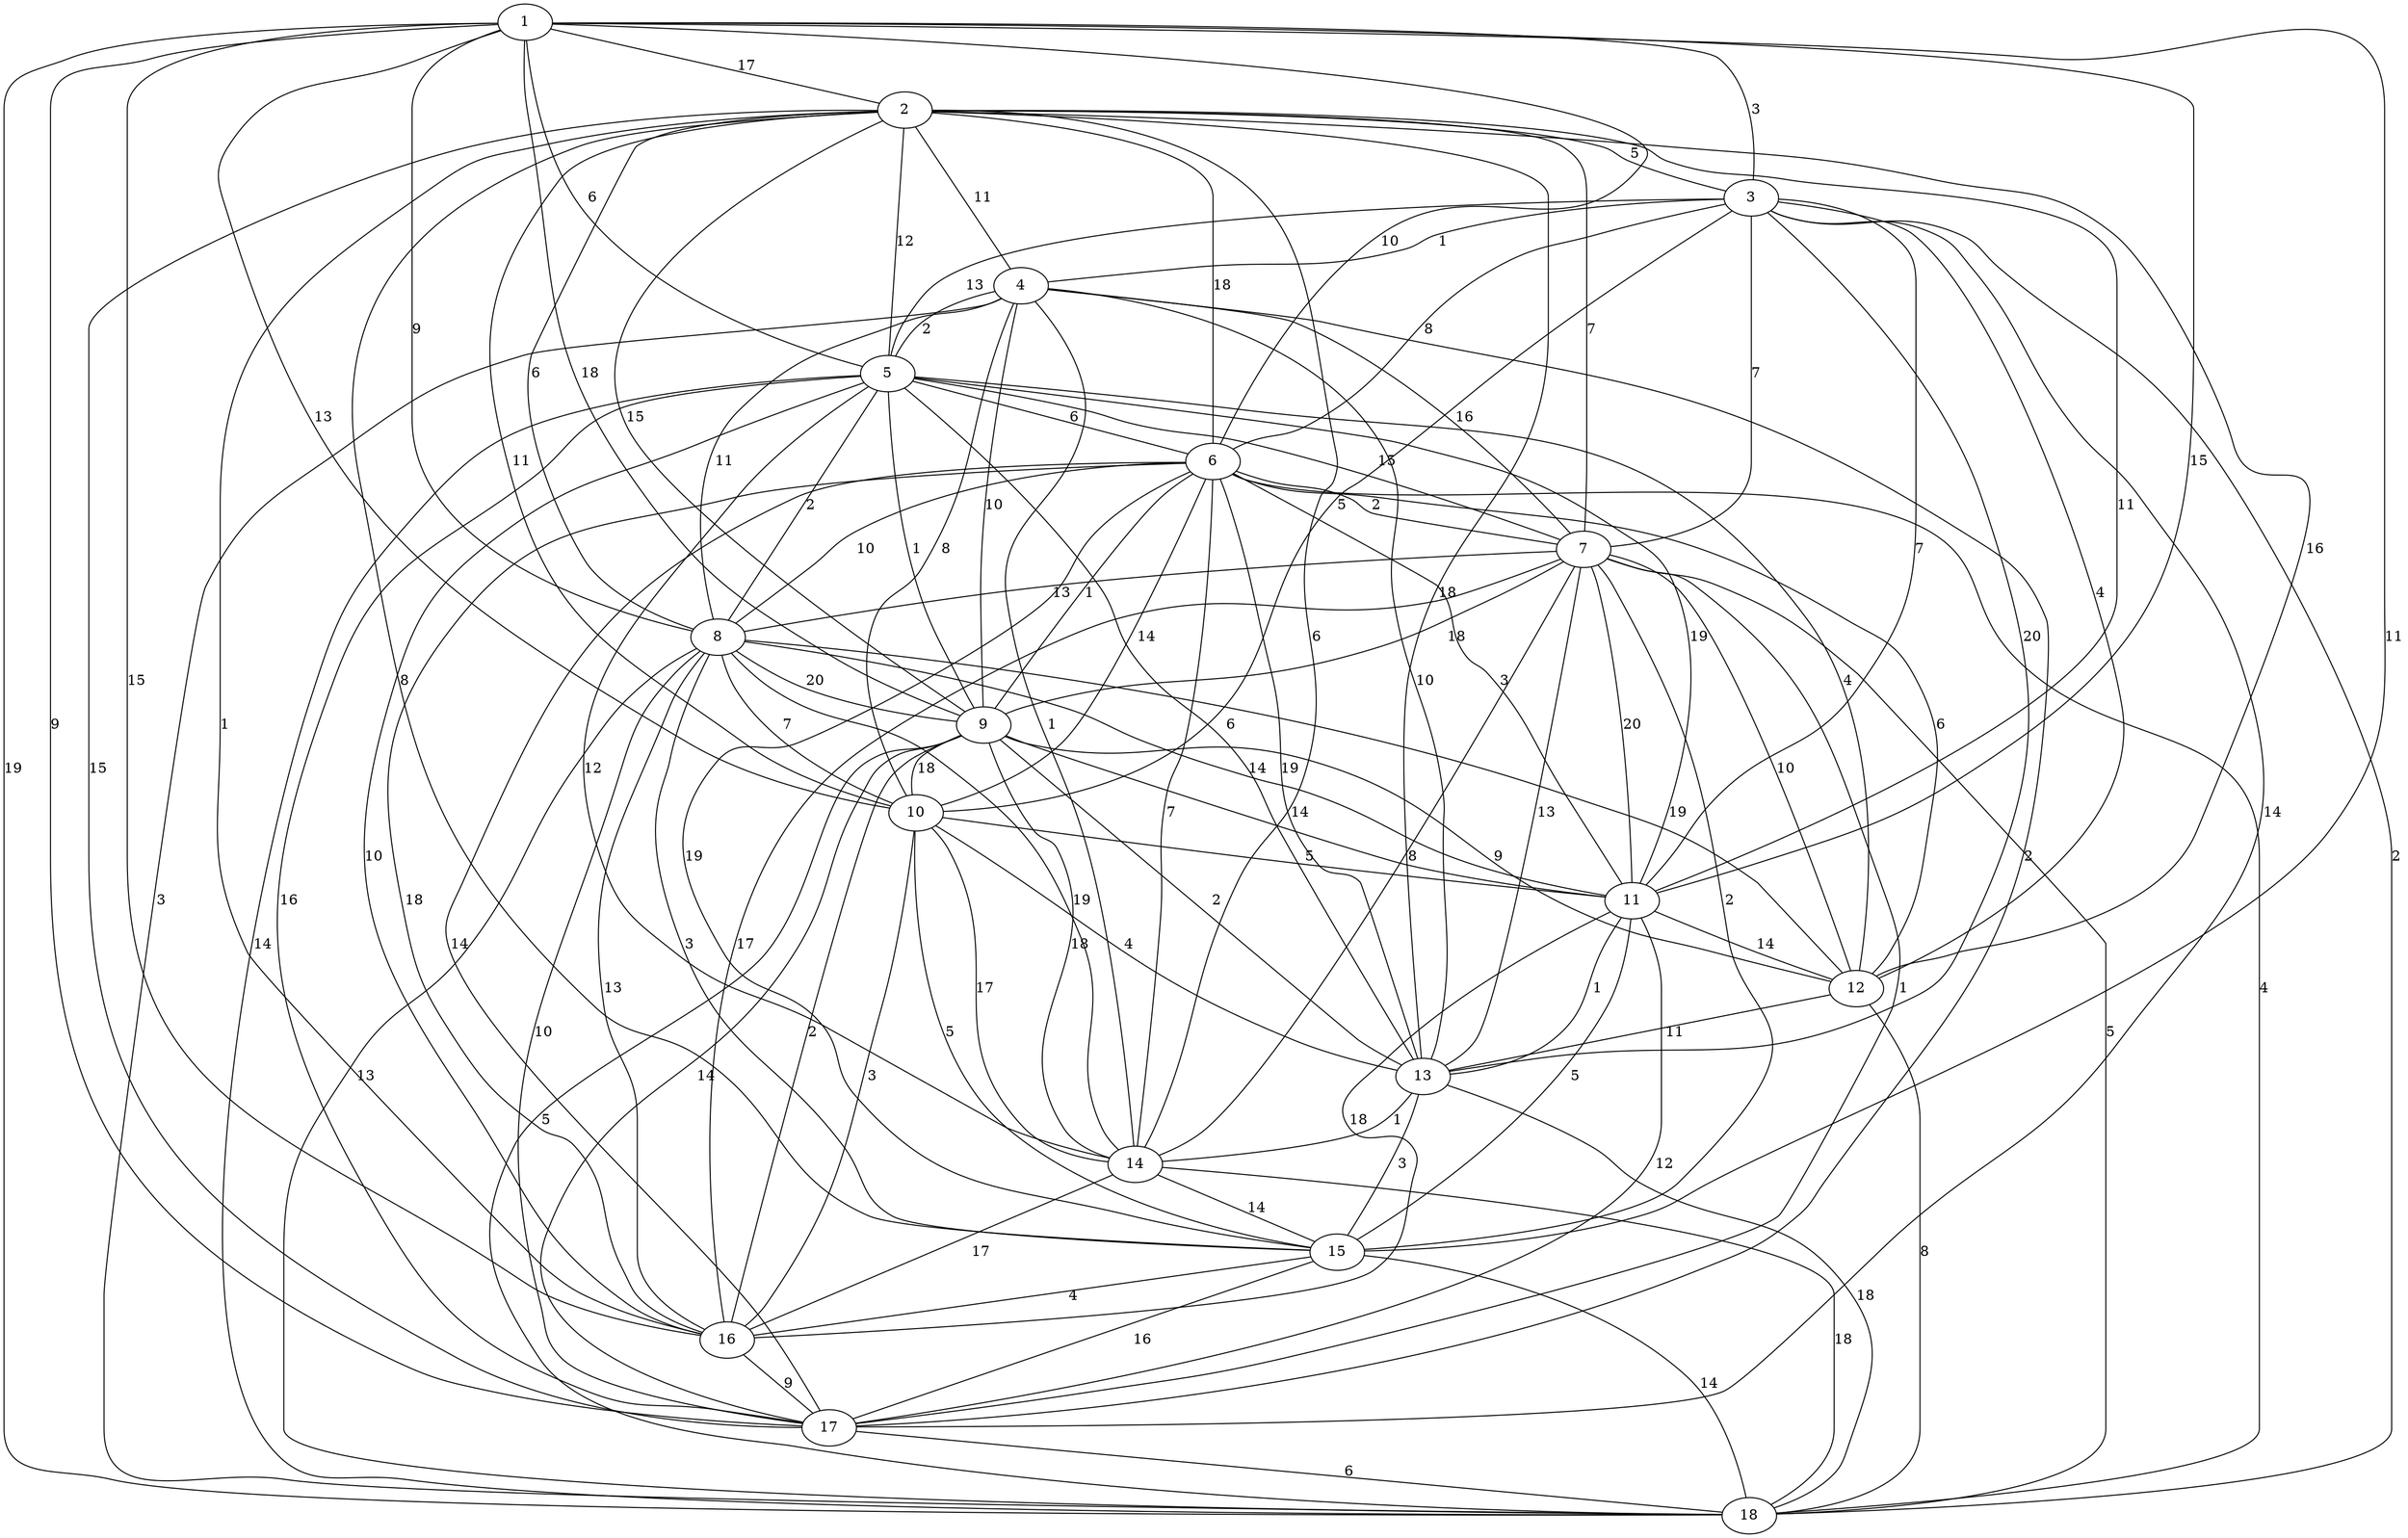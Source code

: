 graph G {
 1 -- 18 [label="19"];
 1 -- 16 [label="15"];
 1 -- 10 [label="13"];
 1 -- 9 [label="18"];
 1 -- 8 [label="9"];
 1 -- 6 [label="10"];
 1 -- 5 [label="6"];
 1 -- 17 [label="9"];
 1 -- 3 [label="3"];
 1 -- 15 [label="11"];
 1 -- 11 [label="15"];
 1 -- 2 [label="17"];
 2 -- 17 [label="15"];
 2 -- 16 [label="1"];
 2 -- 12 [label="16"];
 2 -- 10 [label="11"];
 2 -- 9 [label="15"];
 2 -- 5 [label="12"];
 2 -- 4 [label="11"];
 2 -- 8 [label="6"];
 2 -- 14 [label="6"];
 2 -- 15 [label="8"];
 2 -- 6 [label="18"];
 2 -- 7 [label="7"];
 2 -- 11 [label="11"];
 2 -- 13 [label="18"];
 2 -- 3 [label="5"];
 3 -- 18 [label="2"];
 3 -- 12 [label="4"];
 3 -- 10 [label="5"];
 3 -- 6 [label="8"];
 3 -- 11 [label="7"];
 3 -- 5 [label="13"];
 3 -- 7 [label="7"];
 3 -- 13 [label="20"];
 3 -- 17 [label="14"];
 3 -- 4 [label="1"];
 4 -- 10 [label="8"];
 4 -- 8 [label="11"];
 4 -- 13 [label="10"];
 4 -- 17 [label="2"];
 4 -- 14 [label="1"];
 4 -- 9 [label="10"];
 4 -- 18 [label="3"];
 4 -- 7 [label="16"];
 4 -- 5 [label="2"];
 5 -- 18 [label="14"];
 5 -- 14 [label="12"];
 5 -- 11 [label="19"];
 5 -- 8 [label="2"];
 5 -- 16 [label="10"];
 5 -- 9 [label="1"];
 5 -- 17 [label="16"];
 5 -- 7 [label="15"];
 5 -- 13 [label="6"];
 5 -- 12 [label="4"];
 5 -- 6 [label="6"];
 6 -- 18 [label="4"];
 6 -- 16 [label="18"];
 6 -- 13 [label="19"];
 6 -- 12 [label="6"];
 6 -- 8 [label="10"];
 6 -- 17 [label="14"];
 6 -- 9 [label="1"];
 6 -- 14 [label="7"];
 6 -- 11 [label="3"];
 6 -- 10 [label="14"];
 6 -- 15 [label="19"];
 6 -- 7 [label="2"];
 7 -- 14 [label="8"];
 7 -- 12 [label="10"];
 7 -- 13 [label="13"];
 7 -- 18 [label="5"];
 7 -- 16 [label="17"];
 7 -- 17 [label="1"];
 7 -- 9 [label="18"];
 7 -- 15 [label="2"];
 7 -- 11 [label="20"];
 7 -- 8 [label="13"];
 8 -- 10 [label="7"];
 8 -- 18 [label="13"];
 8 -- 15 [label="3"];
 8 -- 11 [label="14"];
 8 -- 16 [label="13"];
 8 -- 12 [label="19"];
 8 -- 14 [label="19"];
 8 -- 17 [label="10"];
 8 -- 9 [label="20"];
 9 -- 14 [label="18"];
 9 -- 12 [label="9"];
 9 -- 17 [label="14"];
 9 -- 18 [label="5"];
 9 -- 11 [label="14"];
 9 -- 13 [label="2"];
 9 -- 16 [label="2"];
 9 -- 10 [label="18"];
 10 -- 16 [label="3"];
 10 -- 14 [label="17"];
 10 -- 15 [label="5"];
 10 -- 13 [label="4"];
 10 -- 11 [label="5"];
 11 -- 17 [label="12"];
 11 -- 16 [label="18"];
 11 -- 15 [label="5"];
 11 -- 13 [label="1"];
 11 -- 12 [label="14"];
 12 -- 18 [label="8"];
 12 -- 13 [label="11"];
 13 -- 18 [label="18"];
 13 -- 15 [label="3"];
 13 -- 14 [label="1"];
 14 -- 18 [label="18"];
 14 -- 16 [label="17"];
 14 -- 15 [label="14"];
 15 -- 18 [label="14"];
 15 -- 17 [label="16"];
 15 -- 16 [label="4"];
 16 -- 17 [label="9"];
 17 -- 18 [label="6"];
}
